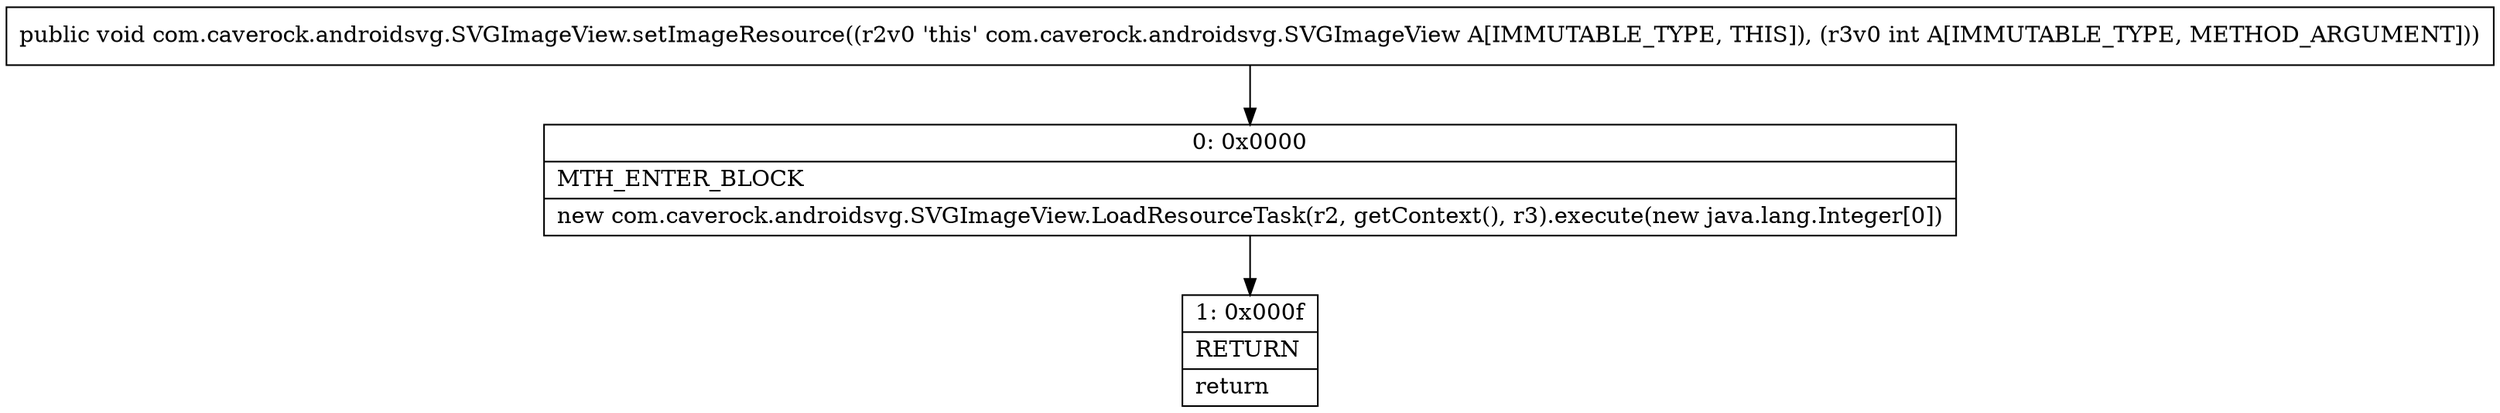 digraph "CFG forcom.caverock.androidsvg.SVGImageView.setImageResource(I)V" {
Node_0 [shape=record,label="{0\:\ 0x0000|MTH_ENTER_BLOCK\l|new com.caverock.androidsvg.SVGImageView.LoadResourceTask(r2, getContext(), r3).execute(new java.lang.Integer[0])\l}"];
Node_1 [shape=record,label="{1\:\ 0x000f|RETURN\l|return\l}"];
MethodNode[shape=record,label="{public void com.caverock.androidsvg.SVGImageView.setImageResource((r2v0 'this' com.caverock.androidsvg.SVGImageView A[IMMUTABLE_TYPE, THIS]), (r3v0 int A[IMMUTABLE_TYPE, METHOD_ARGUMENT])) }"];
MethodNode -> Node_0;
Node_0 -> Node_1;
}

